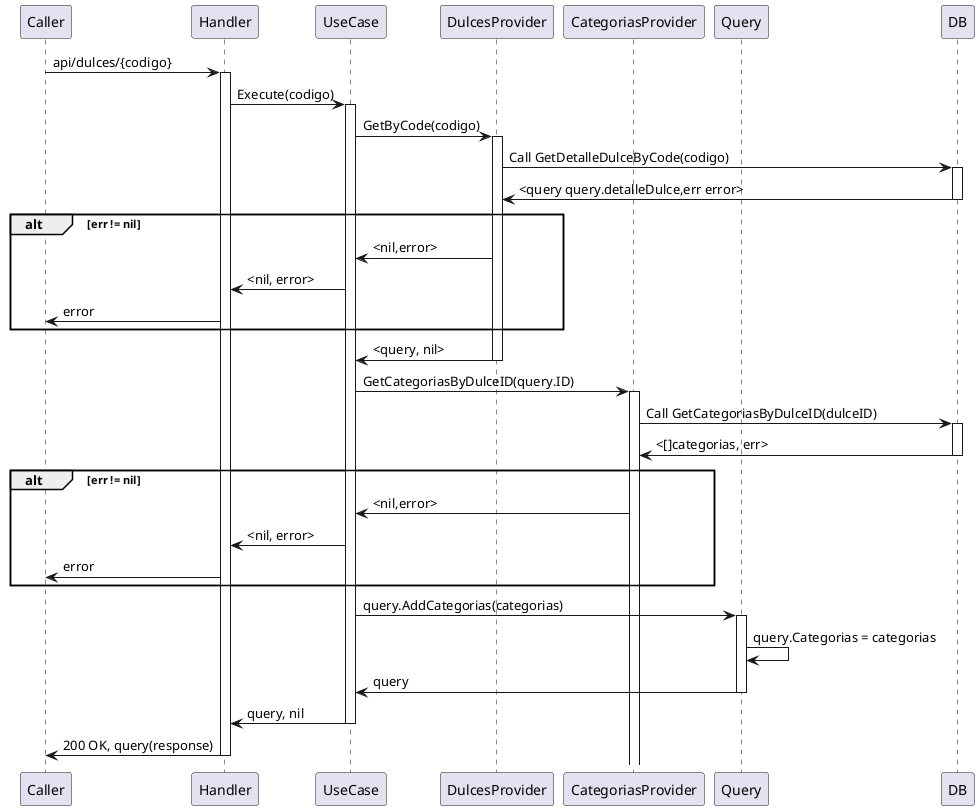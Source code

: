 @startuml Get Detalle Dulce By Code

participant Caller
participant Handler
participant UseCase
participant DulcesProvider as dulcesp
participant CategoriasProvider as categoriasp
participant Query
participant DB

Caller -> Handler ++: api/dulces/{codigo}
    Handler -> UseCase ++: Execute(codigo)
        UseCase -> dulcesp ++: GetByCode(codigo)
        dulcesp -> DB ++: Call GetDetalleDulceByCode(codigo)
        DB -> dulcesp --: <query query.detalleDulce,err error>
        alt err != nil
            dulcesp -> UseCase: <nil,error>
            UseCase -> Handler: <nil, error>
            Handler -> Caller: error
        end

        dulcesp -> UseCase --: <query, nil>
        UseCase -> categoriasp ++: GetCategoriasByDulceID(query.ID)
        categoriasp -> DB ++: Call GetCategoriasByDulceID(dulceID)
        DB -> categoriasp --: <[]categorias, err>
        alt err != nil
            categoriasp -> UseCase: <nil,error>
            UseCase -> Handler: <nil, error>
            Handler -> Caller: error
        end
        UseCase -> Query ++: query.AddCategorias(categorias)
        Query -> Query: query.Categorias = categorias
        Query -> UseCase --: query
    UseCase -> Handler --: query, nil
Handler -> Caller --: 200 OK, query(response)

